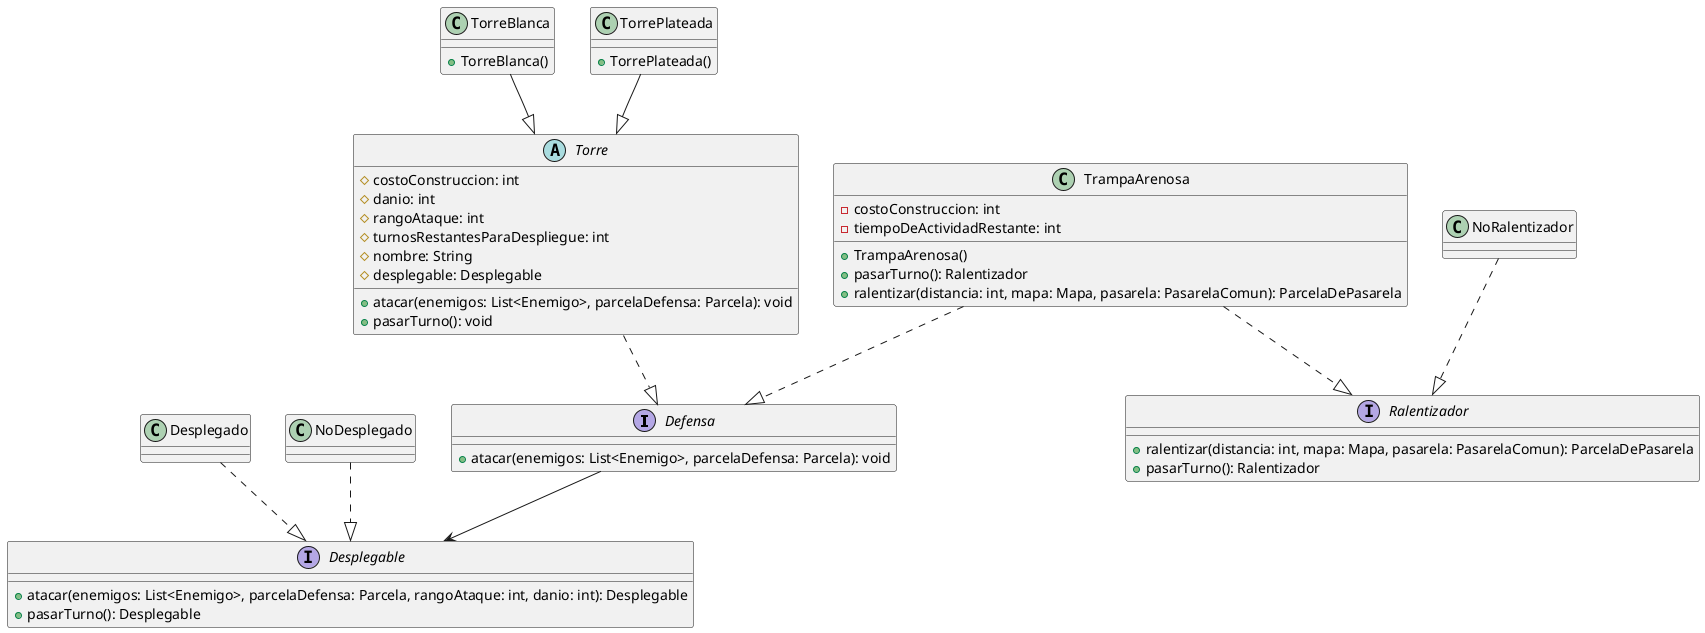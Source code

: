 @startuml

interface Defensa {
  + atacar(enemigos: List<Enemigo>, parcelaDefensa: Parcela): void
}

interface Desplegable {
  + atacar(enemigos: List<Enemigo>, parcelaDefensa: Parcela, rangoAtaque: int, danio: int): Desplegable
  + pasarTurno(): Desplegable
}

class Desplegado
class NoDesplegado
class NoRalentizador
interface Ralentizador {
  + ralentizar(distancia: int, mapa: Mapa, pasarela: PasarelaComun): ParcelaDePasarela
  + pasarTurno(): Ralentizador
}


abstract class Torre {
  # costoConstruccion: int
  # danio: int
  # rangoAtaque: int
  # turnosRestantesParaDespliegue: int
  # nombre: String
  # desplegable: Desplegable
  + atacar(enemigos: List<Enemigo>, parcelaDefensa: Parcela): void
  + pasarTurno(): void

}

class TorreBlanca {
  + TorreBlanca()
 }

class TorrePlateada{
   + TorrePlateada()
}
class TrampaArenosa  {
  - costoConstruccion: int
  - tiempoDeActividadRestante: int
  + TrampaArenosa()
  + pasarTurno(): Ralentizador
  + ralentizar(distancia: int, mapa: Mapa, pasarela: PasarelaComun): ParcelaDePasarela
}


Desplegado                -[dashed]-^  Desplegable
NoDesplegado              -[dashed]-^  Desplegable
NoRalentizador            -[dashed]-^  Ralentizador
Torre                     -[dashed]-^  Defensa
TorreBlanca               -[plain]-^  Torre
TorrePlateada             -[plain]-^  Torre
TrampaArenosa             -[dashed]-^  Defensa
TrampaArenosa             -[dashed]-^  Ralentizador


Defensa --> Desplegable


@enduml